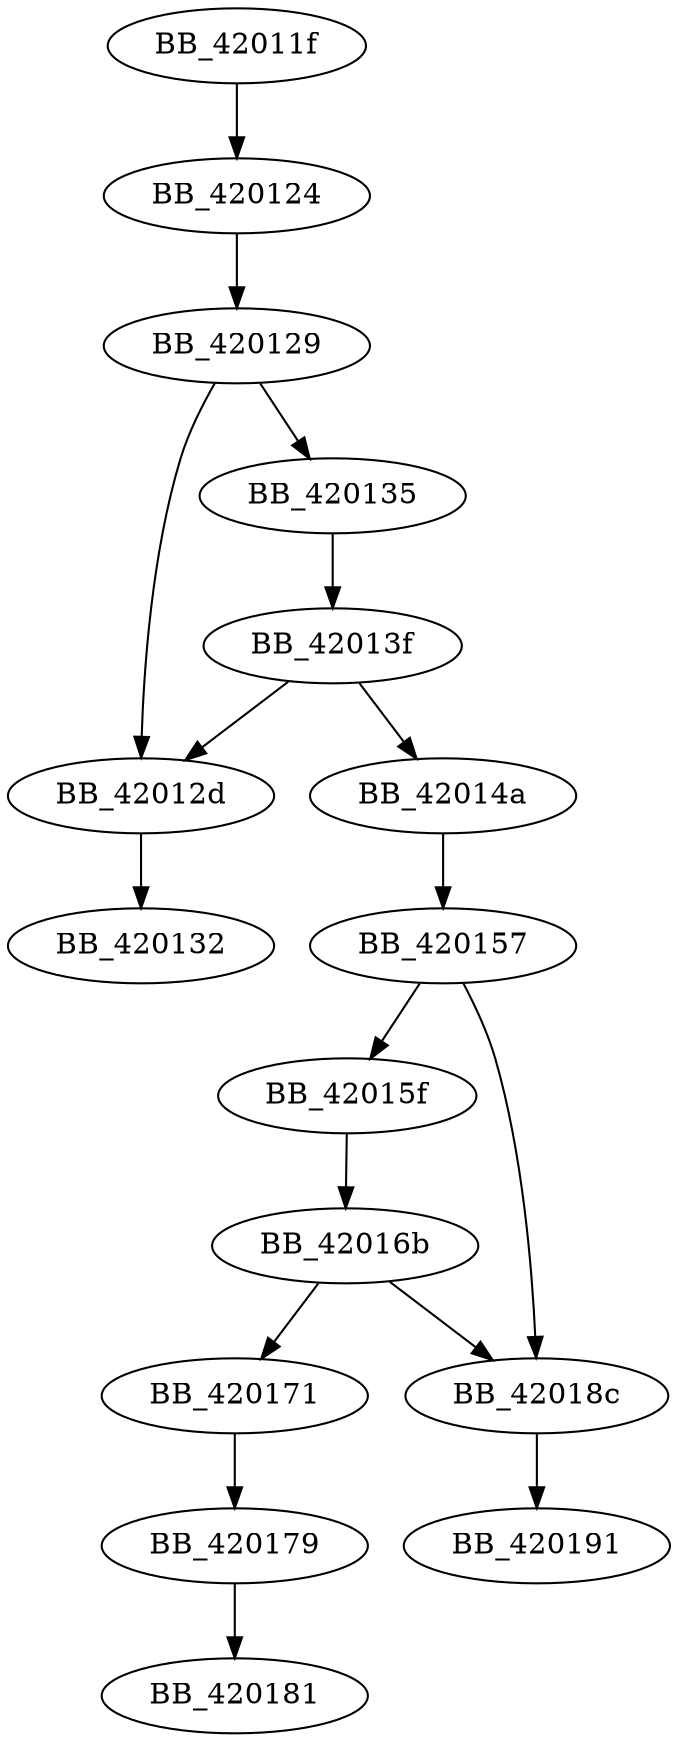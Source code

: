 DiGraph __mtinit{
BB_42011f->BB_420124
BB_420124->BB_420129
BB_420129->BB_42012d
BB_420129->BB_420135
BB_42012d->BB_420132
BB_420135->BB_42013f
BB_42013f->BB_42012d
BB_42013f->BB_42014a
BB_42014a->BB_420157
BB_420157->BB_42015f
BB_420157->BB_42018c
BB_42015f->BB_42016b
BB_42016b->BB_420171
BB_42016b->BB_42018c
BB_420171->BB_420179
BB_420179->BB_420181
BB_42018c->BB_420191
}
